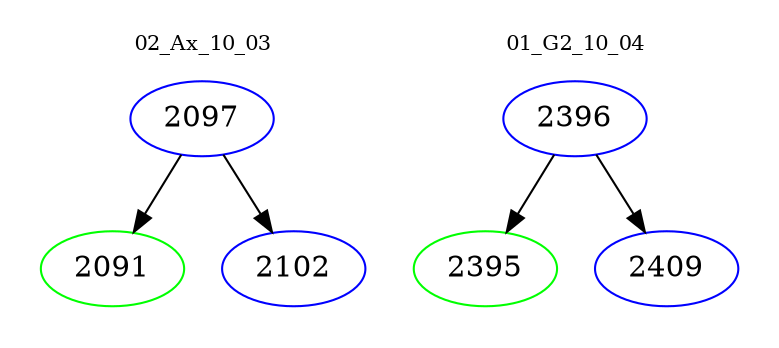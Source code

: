 digraph{
subgraph cluster_0 {
color = white
label = "02_Ax_10_03";
fontsize=10;
T0_2097 [label="2097", color="blue"]
T0_2097 -> T0_2091 [color="black"]
T0_2091 [label="2091", color="green"]
T0_2097 -> T0_2102 [color="black"]
T0_2102 [label="2102", color="blue"]
}
subgraph cluster_1 {
color = white
label = "01_G2_10_04";
fontsize=10;
T1_2396 [label="2396", color="blue"]
T1_2396 -> T1_2395 [color="black"]
T1_2395 [label="2395", color="green"]
T1_2396 -> T1_2409 [color="black"]
T1_2409 [label="2409", color="blue"]
}
}
